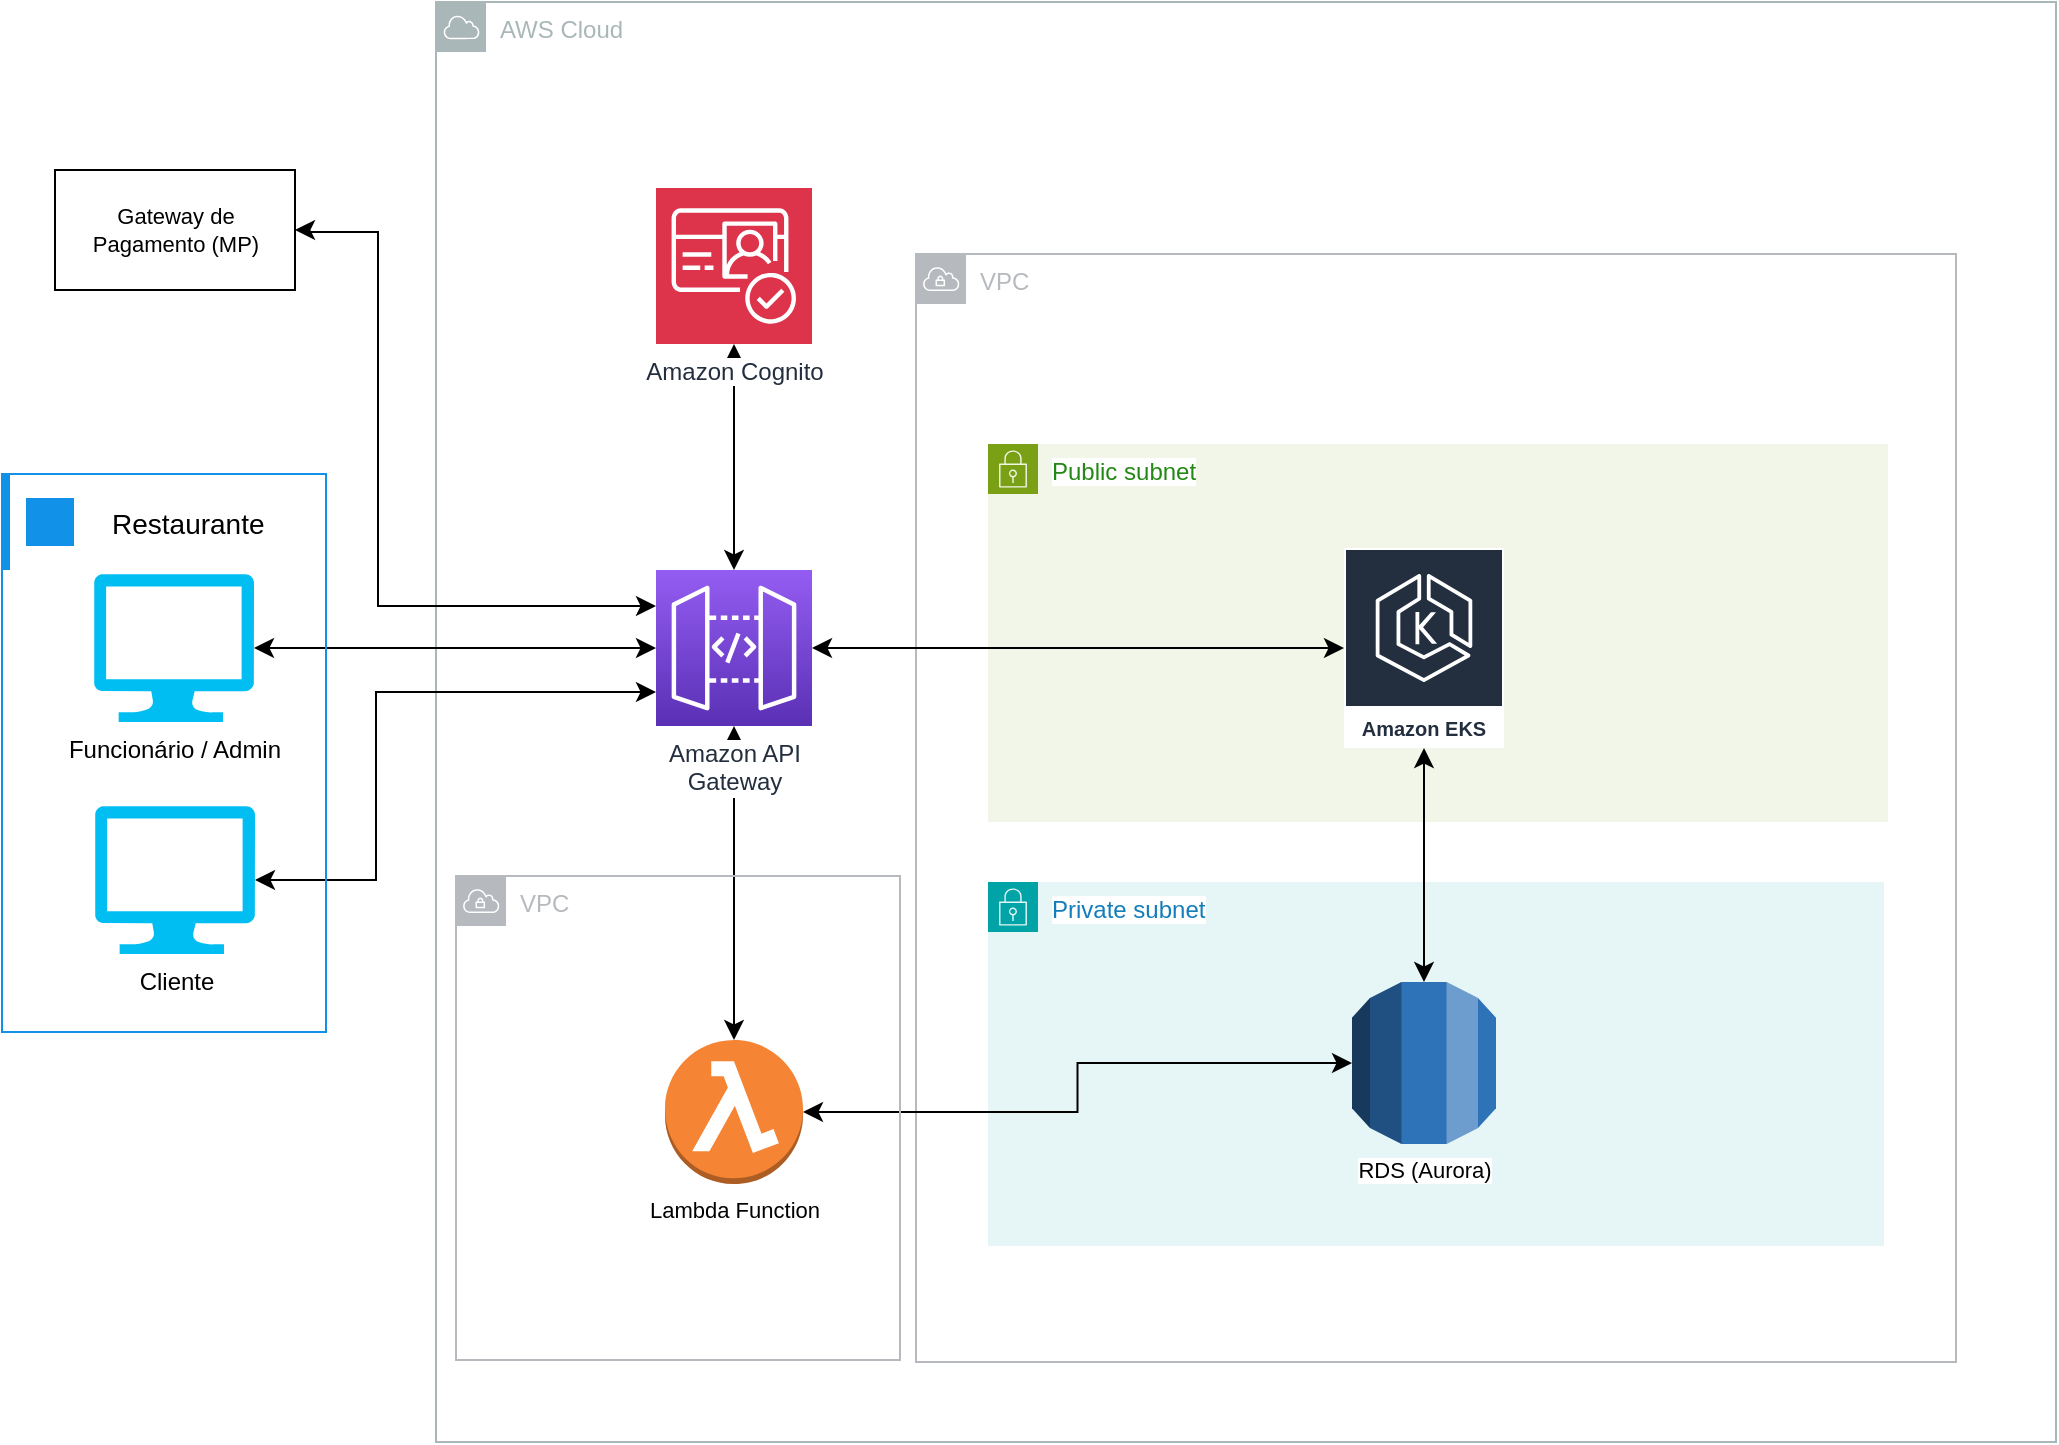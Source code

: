 <mxfile>
    <diagram id="Ht1M8jgEwFfnCIfOTk4-" name="Page-1">
        <mxGraphModel dx="1354" dy="614" grid="0" gridSize="10" guides="1" tooltips="1" connect="1" arrows="1" fold="1" page="1" pageScale="1" pageWidth="1169" pageHeight="827" background="none" math="0" shadow="0">
            <root>
                <mxCell id="0"/>
                <mxCell id="1" parent="0"/>
                <mxCell id="wtpPDkRBA371duj4lmr9-10" value="AWS Cloud" style="sketch=0;outlineConnect=0;gradientColor=none;html=1;whiteSpace=wrap;fontSize=12;fontStyle=0;shape=mxgraph.aws4.group;grIcon=mxgraph.aws4.group_aws_cloud;strokeColor=#AAB7B8;fillColor=none;verticalAlign=top;align=left;spacingLeft=30;fontColor=#AAB7B8;dashed=0;movable=1;resizable=1;rotatable=1;deletable=1;editable=1;locked=0;connectable=1;" parent="1" vertex="1">
                    <mxGeometry x="300" y="56" width="810" height="720" as="geometry"/>
                </mxCell>
                <mxCell id="wtpPDkRBA371duj4lmr9-19" value="VPC" style="sketch=0;outlineConnect=0;gradientColor=none;html=1;whiteSpace=wrap;fontSize=12;fontStyle=0;shape=mxgraph.aws4.group;grIcon=mxgraph.aws4.group_vpc;strokeColor=#B6BABF;fillColor=none;verticalAlign=top;align=left;spacingLeft=30;fontColor=#B6BABF;dashed=0;fontFamily=Helvetica;labelBackgroundColor=default;" parent="1" vertex="1">
                    <mxGeometry x="540" y="182" width="520" height="554" as="geometry"/>
                </mxCell>
                <mxCell id="wtpPDkRBA371duj4lmr9-23" style="edgeStyle=orthogonalEdgeStyle;shape=connector;rounded=0;orthogonalLoop=1;jettySize=auto;html=1;strokeColor=default;align=center;verticalAlign=middle;fontFamily=Helvetica;fontSize=11;fontColor=default;labelBackgroundColor=default;startArrow=classic;startFill=1;startSize=7;endArrow=classic;endFill=1;endSize=7;" parent="1" source="wtpPDkRBA371duj4lmr9-2" target="wtpPDkRBA371duj4lmr9-22" edge="1">
                    <mxGeometry relative="1" as="geometry"/>
                </mxCell>
                <mxCell id="wtpPDkRBA371duj4lmr9-32" style="edgeStyle=orthogonalEdgeStyle;shape=connector;rounded=0;orthogonalLoop=1;jettySize=auto;html=1;strokeColor=default;align=center;verticalAlign=middle;fontFamily=Helvetica;fontSize=11;fontColor=default;labelBackgroundColor=default;startArrow=classic;startFill=1;startSize=7;endArrow=classic;endFill=1;endSize=7;" parent="1" source="wtpPDkRBA371duj4lmr9-2" target="wtpPDkRBA371duj4lmr9-21" edge="1">
                    <mxGeometry relative="1" as="geometry"/>
                </mxCell>
                <mxCell id="wtpPDkRBA371duj4lmr9-2" value="Amazon API&lt;br&gt;Gateway&lt;br&gt;" style="outlineConnect=0;fontColor=#232F3E;gradientColor=#945DF2;gradientDirection=north;fillColor=#5A30B5;strokeColor=#ffffff;dashed=0;verticalLabelPosition=bottom;verticalAlign=top;align=center;html=1;fontSize=12;fontStyle=0;aspect=fixed;shape=mxgraph.aws4.resourceIcon;resIcon=mxgraph.aws4.api_gateway;labelBackgroundColor=#ffffff;" parent="1" vertex="1">
                    <mxGeometry x="410" y="340" width="78" height="78" as="geometry"/>
                </mxCell>
                <mxCell id="wtpPDkRBA371duj4lmr9-13" style="edgeStyle=orthogonalEdgeStyle;rounded=0;orthogonalLoop=1;jettySize=auto;html=1;startArrow=classic;startFill=1;endArrow=classic;endFill=1;endSize=7;startSize=7;" parent="1" source="wtpPDkRBA371duj4lmr9-7" target="wtpPDkRBA371duj4lmr9-2" edge="1">
                    <mxGeometry relative="1" as="geometry"/>
                </mxCell>
                <mxCell id="wtpPDkRBA371duj4lmr9-7" value="Funcionário / Admin" style="verticalLabelPosition=bottom;html=1;verticalAlign=top;align=center;strokeColor=none;fillColor=#00BEF2;shape=mxgraph.azure.computer;pointerEvents=1;" parent="1" vertex="1">
                    <mxGeometry x="129" y="342" width="80" height="74" as="geometry"/>
                </mxCell>
                <mxCell id="wtpPDkRBA371duj4lmr9-18" style="edgeStyle=orthogonalEdgeStyle;rounded=0;orthogonalLoop=1;jettySize=auto;html=1;exitX=1;exitY=0.5;exitDx=0;exitDy=0;exitPerimeter=0;startArrow=classic;startFill=1;strokeColor=default;align=center;verticalAlign=middle;fontFamily=Helvetica;fontSize=11;fontColor=default;labelBackgroundColor=default;startSize=7;endArrow=classic;endFill=1;endSize=7;" parent="1" source="wtpPDkRBA371duj4lmr9-12" target="wtpPDkRBA371duj4lmr9-2" edge="1">
                    <mxGeometry relative="1" as="geometry">
                        <Array as="points">
                            <mxPoint x="270" y="495"/>
                            <mxPoint x="270" y="401"/>
                        </Array>
                    </mxGeometry>
                </mxCell>
                <mxCell id="wtpPDkRBA371duj4lmr9-12" value="Cliente" style="verticalLabelPosition=bottom;html=1;verticalAlign=top;align=center;strokeColor=none;fillColor=#00BEF2;shape=mxgraph.azure.computer;pointerEvents=1;" parent="1" vertex="1">
                    <mxGeometry x="129.5" y="458" width="80" height="74" as="geometry"/>
                </mxCell>
                <mxCell id="wtpPDkRBA371duj4lmr9-21" value="Lambda Function" style="outlineConnect=0;dashed=0;verticalLabelPosition=bottom;verticalAlign=top;align=center;html=1;shape=mxgraph.aws3.lambda_function;fillColor=#F58534;gradientColor=none;fontFamily=Helvetica;fontSize=11;fontColor=default;labelBackgroundColor=default;" parent="1" vertex="1">
                    <mxGeometry x="414.5" y="575" width="69" height="72" as="geometry"/>
                </mxCell>
                <mxCell id="wtpPDkRBA371duj4lmr9-22" value="Amazon Cognito" style="sketch=0;points=[[0,0,0],[0.25,0,0],[0.5,0,0],[0.75,0,0],[1,0,0],[0,1,0],[0.25,1,0],[0.5,1,0],[0.75,1,0],[1,1,0],[0,0.25,0],[0,0.5,0],[0,0.75,0],[1,0.25,0],[1,0.5,0],[1,0.75,0]];outlineConnect=0;fontColor=#232F3E;fillColor=#DD344C;strokeColor=#ffffff;dashed=0;verticalLabelPosition=bottom;verticalAlign=top;align=center;html=1;fontSize=12;fontStyle=0;aspect=fixed;shape=mxgraph.aws4.resourceIcon;resIcon=mxgraph.aws4.cognito;fontFamily=Helvetica;labelBackgroundColor=default;" parent="1" vertex="1">
                    <mxGeometry x="410" y="149" width="78" height="78" as="geometry"/>
                </mxCell>
                <mxCell id="wtpPDkRBA371duj4lmr9-26" value="Public subnet" style="points=[[0,0],[0.25,0],[0.5,0],[0.75,0],[1,0],[1,0.25],[1,0.5],[1,0.75],[1,1],[0.75,1],[0.5,1],[0.25,1],[0,1],[0,0.75],[0,0.5],[0,0.25]];outlineConnect=0;gradientColor=none;html=1;whiteSpace=wrap;fontSize=12;fontStyle=0;container=1;pointerEvents=0;collapsible=0;recursiveResize=0;shape=mxgraph.aws4.group;grIcon=mxgraph.aws4.group_security_group;grStroke=0;strokeColor=#7AA116;fillColor=#F2F6E8;verticalAlign=top;align=left;spacingLeft=30;fontColor=#248814;dashed=0;fontFamily=Helvetica;labelBackgroundColor=default;" parent="1" vertex="1">
                    <mxGeometry x="576" y="277" width="450" height="189" as="geometry"/>
                </mxCell>
                <mxCell id="wtpPDkRBA371duj4lmr9-24" value="Amazon EKS" style="sketch=0;outlineConnect=0;fontColor=#232F3E;gradientColor=none;strokeColor=#ffffff;fillColor=#232F3E;dashed=0;verticalLabelPosition=middle;verticalAlign=bottom;align=center;html=1;whiteSpace=wrap;fontSize=10;fontStyle=1;spacing=3;shape=mxgraph.aws4.productIcon;prIcon=mxgraph.aws4.eks;fontFamily=Helvetica;labelBackgroundColor=default;" parent="1" vertex="1">
                    <mxGeometry x="754" y="329" width="80" height="100" as="geometry"/>
                </mxCell>
                <mxCell id="wtpPDkRBA371duj4lmr9-25" style="edgeStyle=orthogonalEdgeStyle;shape=connector;rounded=0;orthogonalLoop=1;jettySize=auto;html=1;strokeColor=default;align=center;verticalAlign=middle;fontFamily=Helvetica;fontSize=11;fontColor=default;labelBackgroundColor=default;startArrow=classic;startFill=1;startSize=7;endArrow=classic;endFill=1;endSize=7;" parent="1" source="wtpPDkRBA371duj4lmr9-2" target="wtpPDkRBA371duj4lmr9-24" edge="1">
                    <mxGeometry relative="1" as="geometry"/>
                </mxCell>
                <mxCell id="wtpPDkRBA371duj4lmr9-28" value="Private subnet" style="points=[[0,0],[0.25,0],[0.5,0],[0.75,0],[1,0],[1,0.25],[1,0.5],[1,0.75],[1,1],[0.75,1],[0.5,1],[0.25,1],[0,1],[0,0.75],[0,0.5],[0,0.25]];outlineConnect=0;gradientColor=none;html=1;whiteSpace=wrap;fontSize=12;fontStyle=0;container=1;pointerEvents=0;collapsible=0;recursiveResize=0;shape=mxgraph.aws4.group;grIcon=mxgraph.aws4.group_security_group;grStroke=0;strokeColor=#00A4A6;fillColor=#E6F6F7;verticalAlign=top;align=left;spacingLeft=30;fontColor=#147EBA;dashed=0;fontFamily=Helvetica;labelBackgroundColor=default;" parent="1" vertex="1">
                    <mxGeometry x="576" y="496" width="448" height="182" as="geometry"/>
                </mxCell>
                <mxCell id="wtpPDkRBA371duj4lmr9-29" value="RDS (Aurora)" style="outlineConnect=0;dashed=0;verticalLabelPosition=bottom;verticalAlign=top;align=center;html=1;shape=mxgraph.aws3.rds;fillColor=#2E73B8;gradientColor=none;fontFamily=Helvetica;fontSize=11;fontColor=default;labelBackgroundColor=default;" parent="1" vertex="1">
                    <mxGeometry x="758" y="546" width="72" height="81" as="geometry"/>
                </mxCell>
                <mxCell id="wtpPDkRBA371duj4lmr9-30" style="edgeStyle=orthogonalEdgeStyle;shape=connector;rounded=0;orthogonalLoop=1;jettySize=auto;html=1;strokeColor=default;align=center;verticalAlign=middle;fontFamily=Helvetica;fontSize=11;fontColor=default;labelBackgroundColor=default;startArrow=classic;startFill=1;startSize=7;endArrow=classic;endFill=1;endSize=7;" parent="1" source="wtpPDkRBA371duj4lmr9-24" target="wtpPDkRBA371duj4lmr9-29" edge="1">
                    <mxGeometry relative="1" as="geometry"/>
                </mxCell>
                <mxCell id="wtpPDkRBA371duj4lmr9-33" style="edgeStyle=orthogonalEdgeStyle;shape=connector;rounded=0;orthogonalLoop=1;jettySize=auto;html=1;strokeColor=default;align=center;verticalAlign=middle;fontFamily=Helvetica;fontSize=11;fontColor=default;labelBackgroundColor=default;startArrow=classic;startFill=1;startSize=7;endArrow=classic;endFill=1;endSize=7;" parent="1" source="wtpPDkRBA371duj4lmr9-21" target="wtpPDkRBA371duj4lmr9-29" edge="1">
                    <mxGeometry relative="1" as="geometry"/>
                </mxCell>
                <mxCell id="wtpPDkRBA371duj4lmr9-46" style="edgeStyle=orthogonalEdgeStyle;shape=connector;rounded=0;orthogonalLoop=1;jettySize=auto;html=1;exitX=1;exitY=0.5;exitDx=0;exitDy=0;strokeColor=default;align=center;verticalAlign=middle;fontFamily=Helvetica;fontSize=11;fontColor=default;labelBackgroundColor=default;startArrow=classic;startFill=1;startSize=7;endArrow=classic;endFill=1;endSize=7;" parent="1" source="wtpPDkRBA371duj4lmr9-39" target="wtpPDkRBA371duj4lmr9-2" edge="1">
                    <mxGeometry relative="1" as="geometry">
                        <Array as="points">
                            <mxPoint x="235" y="170"/>
                            <mxPoint x="235" y="171"/>
                            <mxPoint x="271" y="171"/>
                            <mxPoint x="271" y="358"/>
                        </Array>
                    </mxGeometry>
                </mxCell>
                <mxCell id="wtpPDkRBA371duj4lmr9-39" value="Gateway de Pagamento (MP)" style="rounded=0;whiteSpace=wrap;html=1;fontFamily=Helvetica;fontSize=11;fontColor=default;labelBackgroundColor=default;" parent="1" vertex="1">
                    <mxGeometry x="109.5" y="140" width="120" height="60" as="geometry"/>
                </mxCell>
                <mxCell id="wtpPDkRBA371duj4lmr9-42" value="" style="container=1;collapsible=0;expand=0;recursiveResize=0;html=1;whiteSpace=wrap;image=;strokeColor=#1192E8;fillColor=none;strokeWidth=1;fontFamily=Helvetica;fontSize=11;fontColor=default;labelBackgroundColor=default;" parent="1" vertex="1">
                    <mxGeometry x="83" y="292" width="162" height="279" as="geometry"/>
                </mxCell>
                <mxCell id="wtpPDkRBA371duj4lmr9-43" value="Restaurante" style="shape=rect;fillColor=none;aspect=fixed;resizable=0;labelPosition=right;verticalLabelPosition=middle;align=left;verticalAlign=middle;strokeColor=none;part=1;spacingLeft=5;fontSize=14;fontFamily=Helvetica;fontColor=default;labelBackgroundColor=default;" parent="wtpPDkRBA371duj4lmr9-42" vertex="1">
                    <mxGeometry width="48" height="48" relative="1" as="geometry"/>
                </mxCell>
                <mxCell id="wtpPDkRBA371duj4lmr9-44" value="" style="fillColor=#1192E8;shape=mxgraph.ibm_cloud.network--enterprise;strokeColor=none;dashed=0;outlineConnect=0;html=1;labelPosition=center;verticalLabelPosition=bottom;verticalAlign=top;part=1;movable=0;resizable=0;rotatable=0;fontFamily=Helvetica;fontSize=11;fontColor=default;labelBackgroundColor=default;" parent="wtpPDkRBA371duj4lmr9-43" vertex="1">
                    <mxGeometry width="24" height="24" relative="1" as="geometry">
                        <mxPoint x="12" y="12" as="offset"/>
                    </mxGeometry>
                </mxCell>
                <mxCell id="wtpPDkRBA371duj4lmr9-45" value="" style="shape=rect;fillColor=#1192E8;aspect=fixed;resizable=0;labelPosition=right;verticalLabelPosition=middle;align=left;verticalAlign=middle;strokeColor=none;part=1;spacingLeft=5;fontSize=14;fontFamily=Helvetica;fontColor=default;labelBackgroundColor=default;" parent="wtpPDkRBA371duj4lmr9-42" vertex="1">
                    <mxGeometry width="4" height="48" relative="1" as="geometry"/>
                </mxCell>
                <mxCell id="2" value="VPC" style="sketch=0;outlineConnect=0;gradientColor=none;html=1;whiteSpace=wrap;fontSize=12;fontStyle=0;shape=mxgraph.aws4.group;grIcon=mxgraph.aws4.group_vpc;strokeColor=#B6BABF;fillColor=none;verticalAlign=top;align=left;spacingLeft=30;fontColor=#B6BABF;dashed=0;fontFamily=Helvetica;labelBackgroundColor=default;" vertex="1" parent="1">
                    <mxGeometry x="310" y="493" width="222" height="242" as="geometry"/>
                </mxCell>
            </root>
        </mxGraphModel>
    </diagram>
</mxfile>